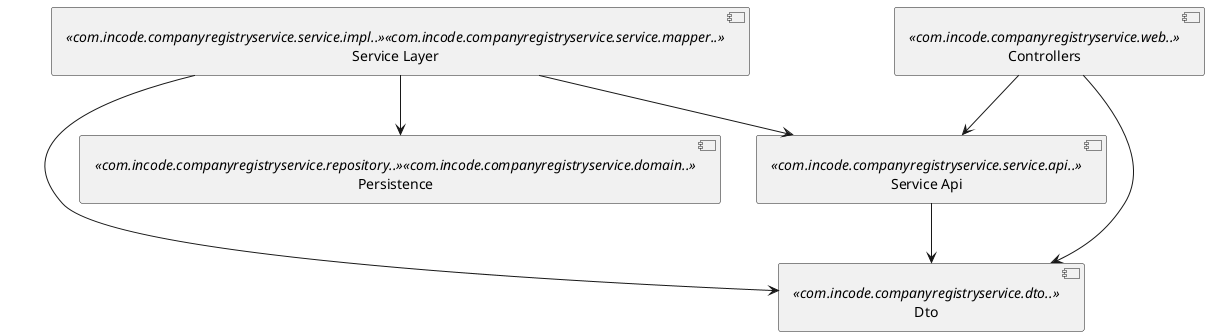 @startuml
' Packages
[Service Layer] <<com.incode.companyregistryservice.service.impl..>> <<com.incode.companyregistryservice.service.mapper..>> as service
[Service Api] <<com.incode.companyregistryservice.service.api..>> as api
[Dto] <<com.incode.companyregistryservice.dto..>> as dto
[Persistence] <<com.incode.companyregistryservice.repository..>> <<com.incode.companyregistryservice.domain..>> as persistence
[Controllers] <<com.incode.companyregistryservice.web..>> as web

' Package dependencies
service --> persistence
service --> dto
service --> api
api --> dto
web --> dto
web --> api
@enduml
